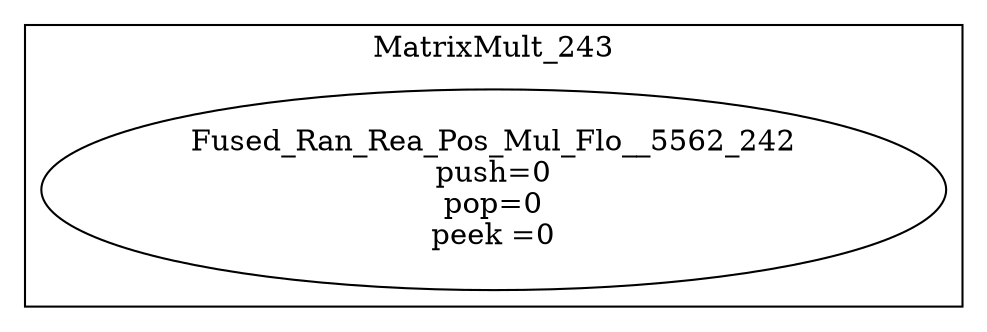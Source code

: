 digraph streamit {
subgraph cluster_node1 {
 label="MatrixMult_243";
node2 [ label="Fused_Ran_Rea_Pos_Mul_Flo__5562_242\npush=0\npop=0\npeek =0" ]
}
}
